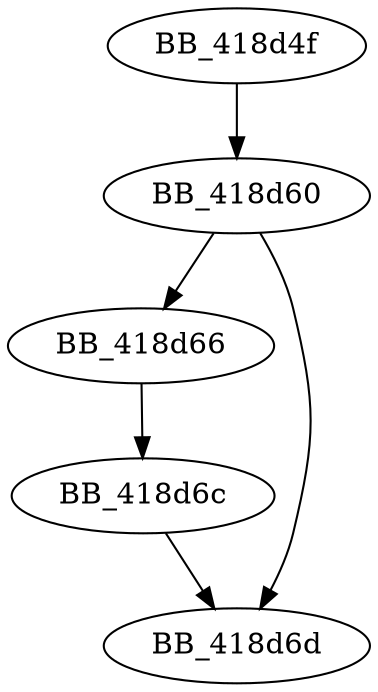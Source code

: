 DiGraph sub_418D4F{
BB_418d4f->BB_418d60
BB_418d60->BB_418d66
BB_418d60->BB_418d6d
BB_418d66->BB_418d6c
BB_418d6c->BB_418d6d
}
